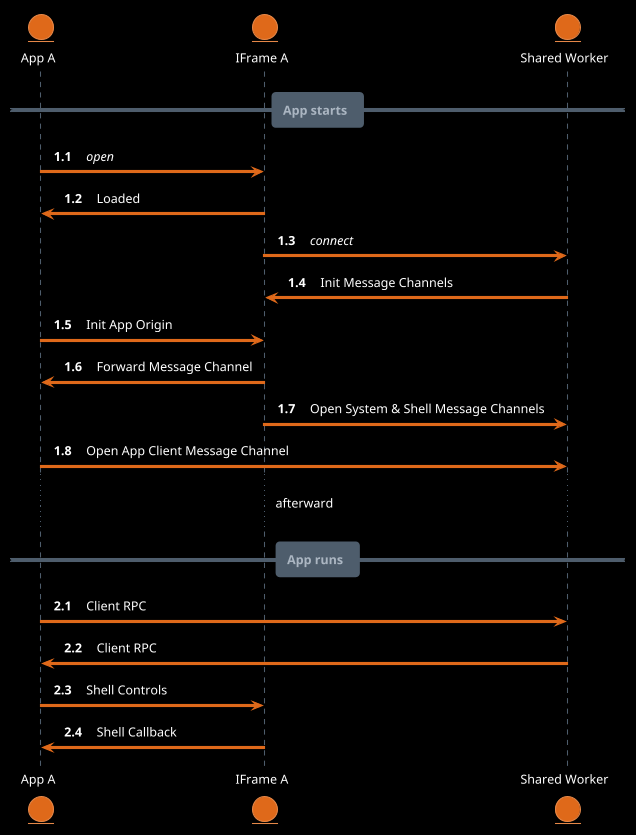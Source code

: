 @startuml
!theme superhero
skinparam backgroundColor black

entity      "App A"         as appA
entity      "IFrame A"      as frameA
entity      "Shared Worker" as worker
autonumber 1.1

== App starts ==
appA -> frameA:       <i>open</i>
frameA -> appA:       Loaded
frameA -> worker:     <i>connect</i>
worker -> frameA:     Init Message Channels
appA -> frameA:       Init App Origin
frameA -> appA:       Forward Message Channel
frameA -> worker:     Open System & Shell Message Channels
appA -> worker:       Open App Client Message Channel

...afterward...
autonumber inc A
== App runs ==
appA -> worker:       Client RPC
worker -> appA:       Client RPC
appA -> frameA:       Shell Controls
frameA -> appA:       Shell Callback
@enduml
